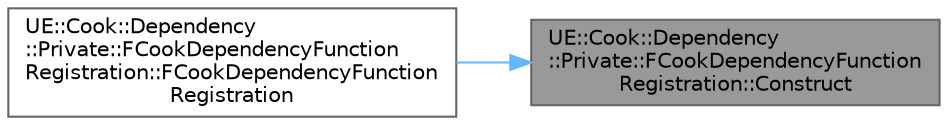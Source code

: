 digraph "UE::Cook::Dependency::Private::FCookDependencyFunctionRegistration::Construct"
{
 // INTERACTIVE_SVG=YES
 // LATEX_PDF_SIZE
  bgcolor="transparent";
  edge [fontname=Helvetica,fontsize=10,labelfontname=Helvetica,labelfontsize=10];
  node [fontname=Helvetica,fontsize=10,shape=box,height=0.2,width=0.4];
  rankdir="RL";
  Node1 [id="Node000001",label="UE::Cook::Dependency\l::Private::FCookDependencyFunction\lRegistration::Construct",height=0.2,width=0.4,color="gray40", fillcolor="grey60", style="filled", fontcolor="black",tooltip=" "];
  Node1 -> Node2 [id="edge1_Node000001_Node000002",dir="back",color="steelblue1",style="solid",tooltip=" "];
  Node2 [id="Node000002",label="UE::Cook::Dependency\l::Private::FCookDependencyFunction\lRegistration::FCookDependencyFunction\lRegistration",height=0.2,width=0.4,color="grey40", fillcolor="white", style="filled",URL="$d5/d09/structUE_1_1Cook_1_1Dependency_1_1Private_1_1FCookDependencyFunctionRegistration.html#afa26c19b816185e10ff60c21a1727dd7",tooltip=" "];
}
